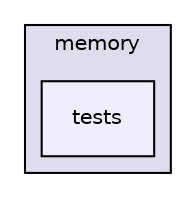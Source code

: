digraph "src/ym/memory/tests" {
  compound=true
  node [ fontsize="10", fontname="Helvetica"];
  edge [ labelfontsize="10", labelfontname="Helvetica"];
  subgraph clusterdir_7fdedd82c5e42399d95547e32f8ea8d7 {
    graph [ bgcolor="#ddddee", pencolor="black", label="memory" fontname="Helvetica", fontsize="10", URL="dir_7fdedd82c5e42399d95547e32f8ea8d7.html"]
  dir_f92d64e9fb9a5dedbf0436cc75059aec [shape=box, label="tests", style="filled", fillcolor="#eeeeff", pencolor="black", URL="dir_f92d64e9fb9a5dedbf0436cc75059aec.html"];
  }
}
